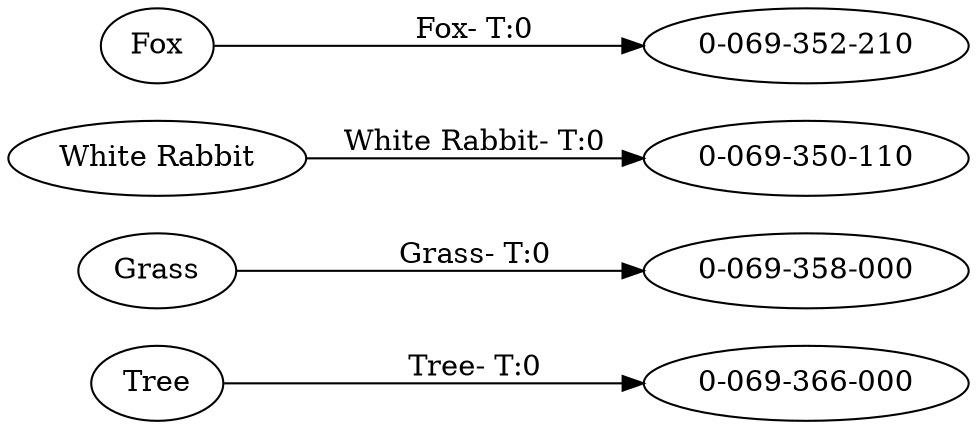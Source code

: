 strict digraph terraformersim_phylogenetic_tree {
//This is phylogenetic tree created by Terraformer
//terraformersim.wordpress.org
//  (online .dot graph viewer at http://graphviz-dev.appspot.com/)
rankdir=LR;
"Tree" -> "0-069-366-000" [ label = "Tree- T:0" ]; // 4.00 - 33.02
"Grass" -> "0-069-358-000" [ label = "Grass- T:0" ]; // 4.00 - 32.91
"White Rabbit" -> "0-069-350-110" [ label = "White Rabbit- T:0" ]; // 4.00 - 33.32
"Fox" -> "0-069-352-210" [ label = "Fox- T:0" ]; // 4.00 - 33.32

}
